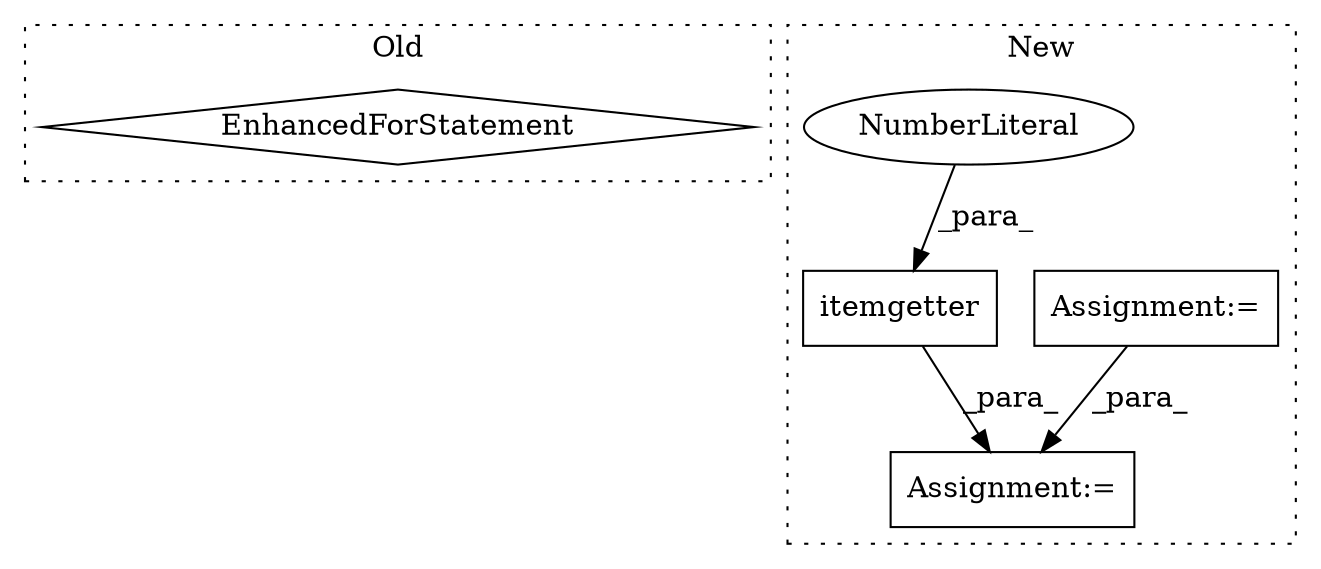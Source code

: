 digraph G {
subgraph cluster0 {
1 [label="EnhancedForStatement" a="70" s="22789,22867" l="57,2" shape="diamond"];
label = "Old";
style="dotted";
}
subgraph cluster1 {
2 [label="itemgetter" a="32" s="23037,23051" l="11,1" shape="box"];
3 [label="Assignment:=" a="7" s="22871" l="1" shape="box"];
4 [label="Assignment:=" a="7" s="22819" l="36" shape="box"];
5 [label="NumberLiteral" a="34" s="23050" l="1" shape="ellipse"];
label = "New";
style="dotted";
}
2 -> 3 [label="_para_"];
4 -> 3 [label="_para_"];
5 -> 2 [label="_para_"];
}